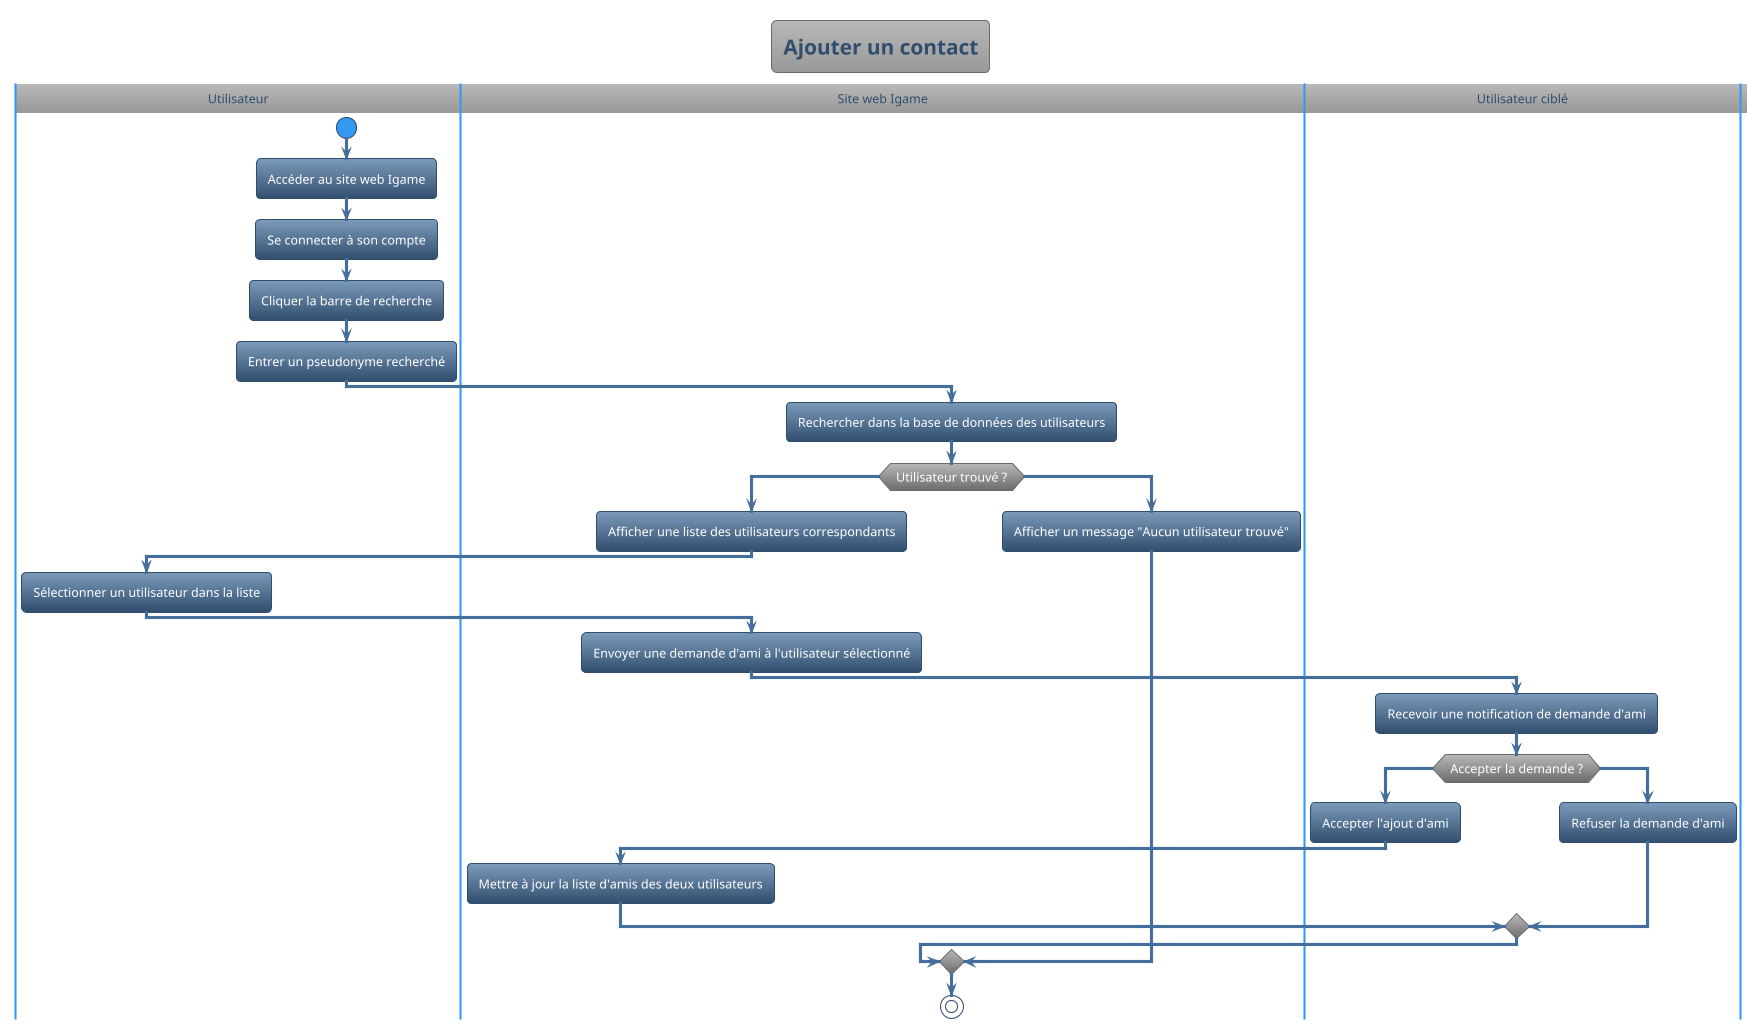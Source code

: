 @startuml
!theme spacelab
title Ajouter un contact
|Utilisateur|
start
:Accéder au site web Igame;
:Se connecter à son compte;
:Cliquer la barre de recherche;
:Entrer un pseudonyme recherché;
|Site web Igame|
:Rechercher dans la base de données des utilisateurs;
if (Utilisateur trouvé ?) then (Oui)
    :Afficher une liste des utilisateurs correspondants;
    |Utilisateur|
    :Sélectionner un utilisateur dans la liste;
    |Site web Igame|
    :Envoyer une demande d'ami à l'utilisateur sélectionné;
    |Utilisateur ciblé|
    :Recevoir une notification de demande d'ami;
    if (Accepter la demande ?) then (Oui)
        :Accepter l'ajout d'ami;
        |Site web Igame|
        :Mettre à jour la liste d'amis des deux utilisateurs;
    else (Non)
        |Utilisateur ciblé|
        :Refuser la demande d'ami;
    endif
else (Non)
    |Site web Igame|
    :Afficher un message "Aucun utilisateur trouvé";
endif
stop
@enduml
